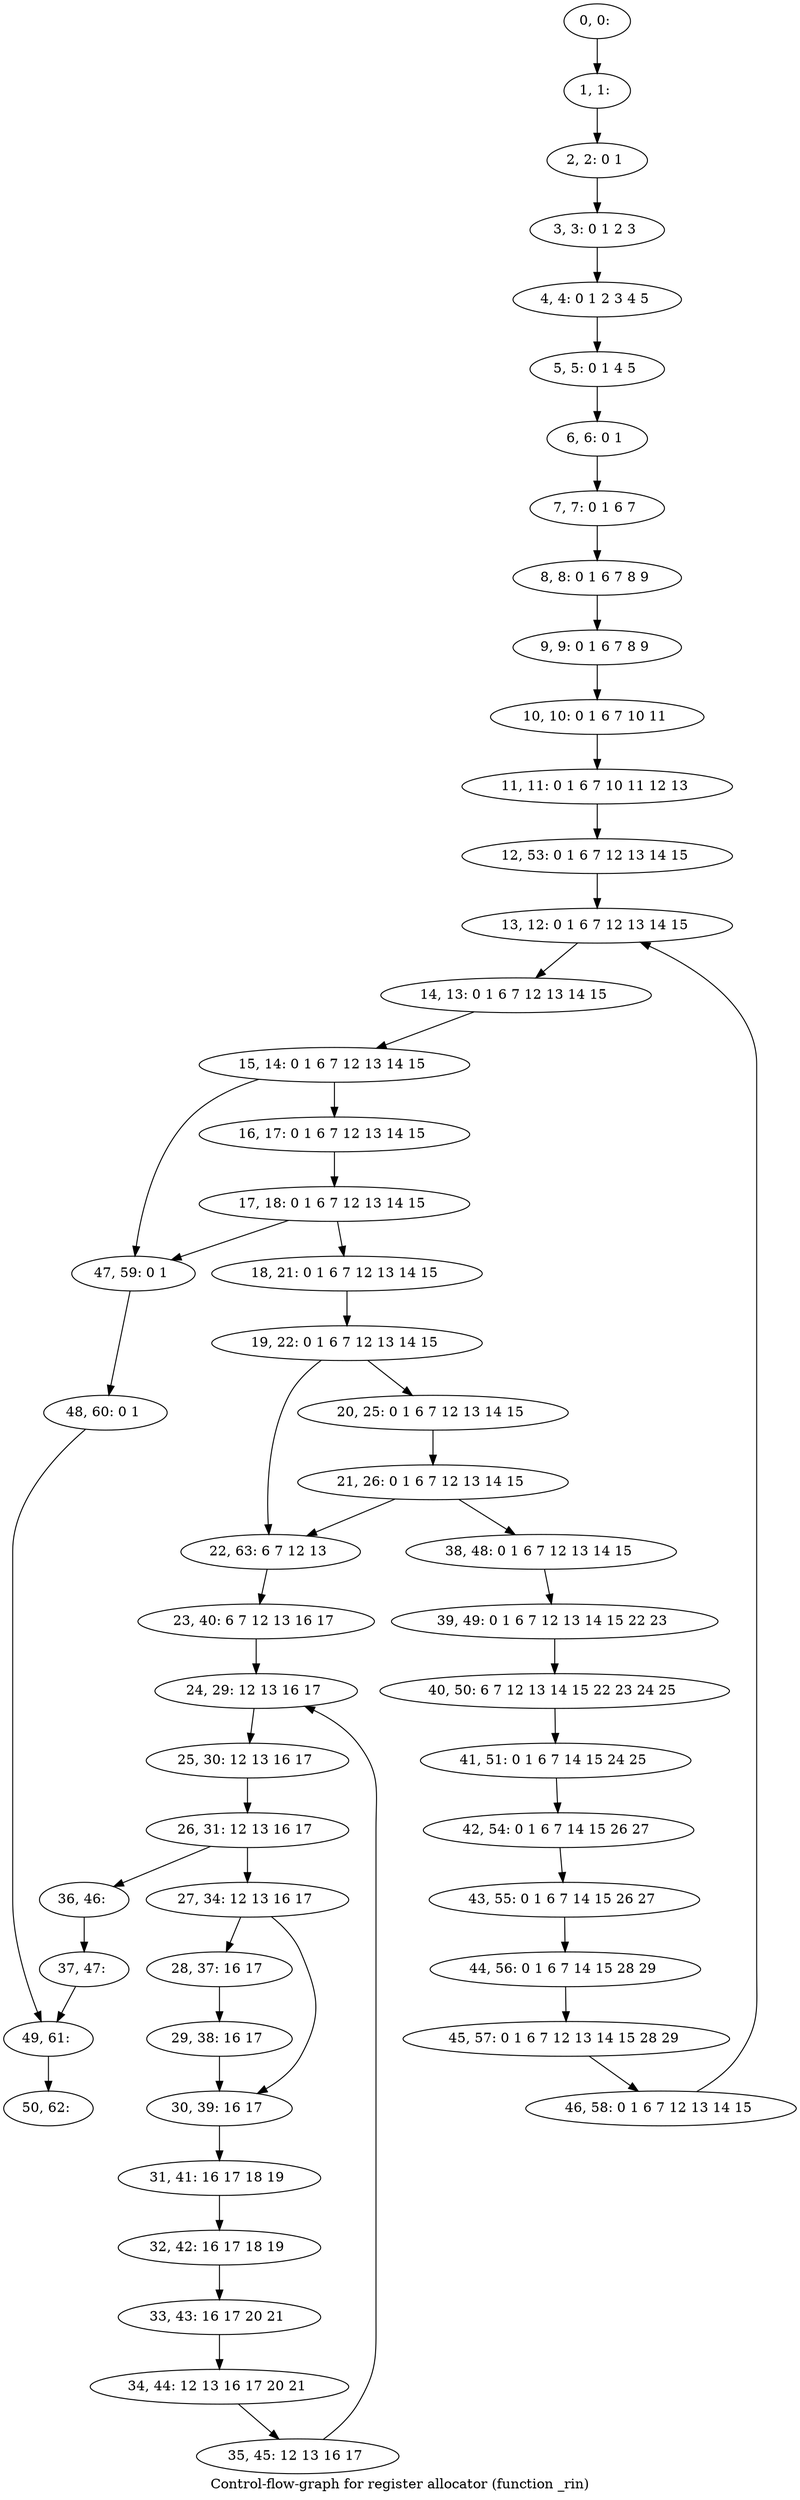 digraph G {
graph [label="Control-flow-graph for register allocator (function _rin)"]
0[label="0, 0: "];
1[label="1, 1: "];
2[label="2, 2: 0 1 "];
3[label="3, 3: 0 1 2 3 "];
4[label="4, 4: 0 1 2 3 4 5 "];
5[label="5, 5: 0 1 4 5 "];
6[label="6, 6: 0 1 "];
7[label="7, 7: 0 1 6 7 "];
8[label="8, 8: 0 1 6 7 8 9 "];
9[label="9, 9: 0 1 6 7 8 9 "];
10[label="10, 10: 0 1 6 7 10 11 "];
11[label="11, 11: 0 1 6 7 10 11 12 13 "];
12[label="12, 53: 0 1 6 7 12 13 14 15 "];
13[label="13, 12: 0 1 6 7 12 13 14 15 "];
14[label="14, 13: 0 1 6 7 12 13 14 15 "];
15[label="15, 14: 0 1 6 7 12 13 14 15 "];
16[label="16, 17: 0 1 6 7 12 13 14 15 "];
17[label="17, 18: 0 1 6 7 12 13 14 15 "];
18[label="18, 21: 0 1 6 7 12 13 14 15 "];
19[label="19, 22: 0 1 6 7 12 13 14 15 "];
20[label="20, 25: 0 1 6 7 12 13 14 15 "];
21[label="21, 26: 0 1 6 7 12 13 14 15 "];
22[label="22, 63: 6 7 12 13 "];
23[label="23, 40: 6 7 12 13 16 17 "];
24[label="24, 29: 12 13 16 17 "];
25[label="25, 30: 12 13 16 17 "];
26[label="26, 31: 12 13 16 17 "];
27[label="27, 34: 12 13 16 17 "];
28[label="28, 37: 16 17 "];
29[label="29, 38: 16 17 "];
30[label="30, 39: 16 17 "];
31[label="31, 41: 16 17 18 19 "];
32[label="32, 42: 16 17 18 19 "];
33[label="33, 43: 16 17 20 21 "];
34[label="34, 44: 12 13 16 17 20 21 "];
35[label="35, 45: 12 13 16 17 "];
36[label="36, 46: "];
37[label="37, 47: "];
38[label="38, 48: 0 1 6 7 12 13 14 15 "];
39[label="39, 49: 0 1 6 7 12 13 14 15 22 23 "];
40[label="40, 50: 6 7 12 13 14 15 22 23 24 25 "];
41[label="41, 51: 0 1 6 7 14 15 24 25 "];
42[label="42, 54: 0 1 6 7 14 15 26 27 "];
43[label="43, 55: 0 1 6 7 14 15 26 27 "];
44[label="44, 56: 0 1 6 7 14 15 28 29 "];
45[label="45, 57: 0 1 6 7 12 13 14 15 28 29 "];
46[label="46, 58: 0 1 6 7 12 13 14 15 "];
47[label="47, 59: 0 1 "];
48[label="48, 60: 0 1 "];
49[label="49, 61: "];
50[label="50, 62: "];
0->1 ;
1->2 ;
2->3 ;
3->4 ;
4->5 ;
5->6 ;
6->7 ;
7->8 ;
8->9 ;
9->10 ;
10->11 ;
11->12 ;
12->13 ;
13->14 ;
14->15 ;
15->16 ;
15->47 ;
16->17 ;
17->18 ;
17->47 ;
18->19 ;
19->20 ;
19->22 ;
20->21 ;
21->22 ;
21->38 ;
22->23 ;
23->24 ;
24->25 ;
25->26 ;
26->27 ;
26->36 ;
27->28 ;
27->30 ;
28->29 ;
29->30 ;
30->31 ;
31->32 ;
32->33 ;
33->34 ;
34->35 ;
35->24 ;
36->37 ;
37->49 ;
38->39 ;
39->40 ;
40->41 ;
41->42 ;
42->43 ;
43->44 ;
44->45 ;
45->46 ;
46->13 ;
47->48 ;
48->49 ;
49->50 ;
}
